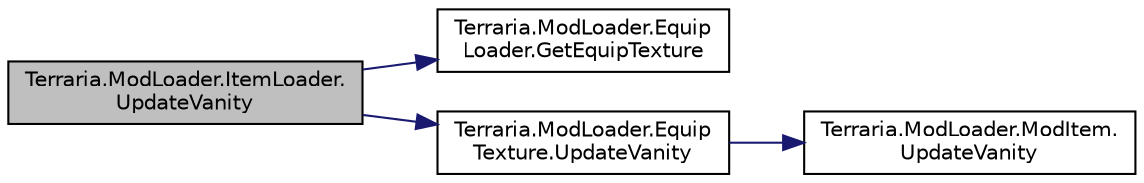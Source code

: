 digraph "Terraria.ModLoader.ItemLoader.UpdateVanity"
{
 // LATEX_PDF_SIZE
  edge [fontname="Helvetica",fontsize="10",labelfontname="Helvetica",labelfontsize="10"];
  node [fontname="Helvetica",fontsize="10",shape=record];
  rankdir="LR";
  Node1 [label="Terraria.ModLoader.ItemLoader.\lUpdateVanity",height=0.2,width=0.4,color="black", fillcolor="grey75", style="filled", fontcolor="black",tooltip="Calls each of the item's equipment texture's UpdateVanity hook."];
  Node1 -> Node2 [color="midnightblue",fontsize="10",style="solid",fontname="Helvetica"];
  Node2 [label="Terraria.ModLoader.Equip\lLoader.GetEquipTexture",height=0.2,width=0.4,color="black", fillcolor="white", style="filled",URL="$class_terraria_1_1_mod_loader_1_1_equip_loader.html#a87c1e9bb37d938a07111fa76bae78575",tooltip="Gets the equipment texture for the specified equipment type and ID."];
  Node1 -> Node3 [color="midnightblue",fontsize="10",style="solid",fontname="Helvetica"];
  Node3 [label="Terraria.ModLoader.Equip\lTexture.UpdateVanity",height=0.2,width=0.4,color="black", fillcolor="white", style="filled",URL="$class_terraria_1_1_mod_loader_1_1_equip_texture.html#af595082a071555ad470549dbdbfb3a4b",tooltip="Allows you to create special effects (such as dust) when this equipment texture is displayed on the p..."];
  Node3 -> Node4 [color="midnightblue",fontsize="10",style="solid",fontname="Helvetica"];
  Node4 [label="Terraria.ModLoader.ModItem.\lUpdateVanity",height=0.2,width=0.4,color="black", fillcolor="white", style="filled",URL="$class_terraria_1_1_mod_loader_1_1_mod_item.html#a85bd45997c1b92b94f8829f3807aeae5",tooltip="Allows you to create special effects (such as dust) when this item's equipment texture of the given e..."];
}
